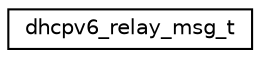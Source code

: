 digraph "Graphical Class Hierarchy"
{
 // LATEX_PDF_SIZE
  edge [fontname="Helvetica",fontsize="10",labelfontname="Helvetica",labelfontsize="10"];
  node [fontname="Helvetica",fontsize="10",shape=record];
  rankdir="LR";
  Node0 [label="dhcpv6_relay_msg_t",height=0.2,width=0.4,color="black", fillcolor="white", style="filled",URL="$structdhcpv6__relay__msg__t.html",tooltip="Relay Agents/Server message format."];
}
